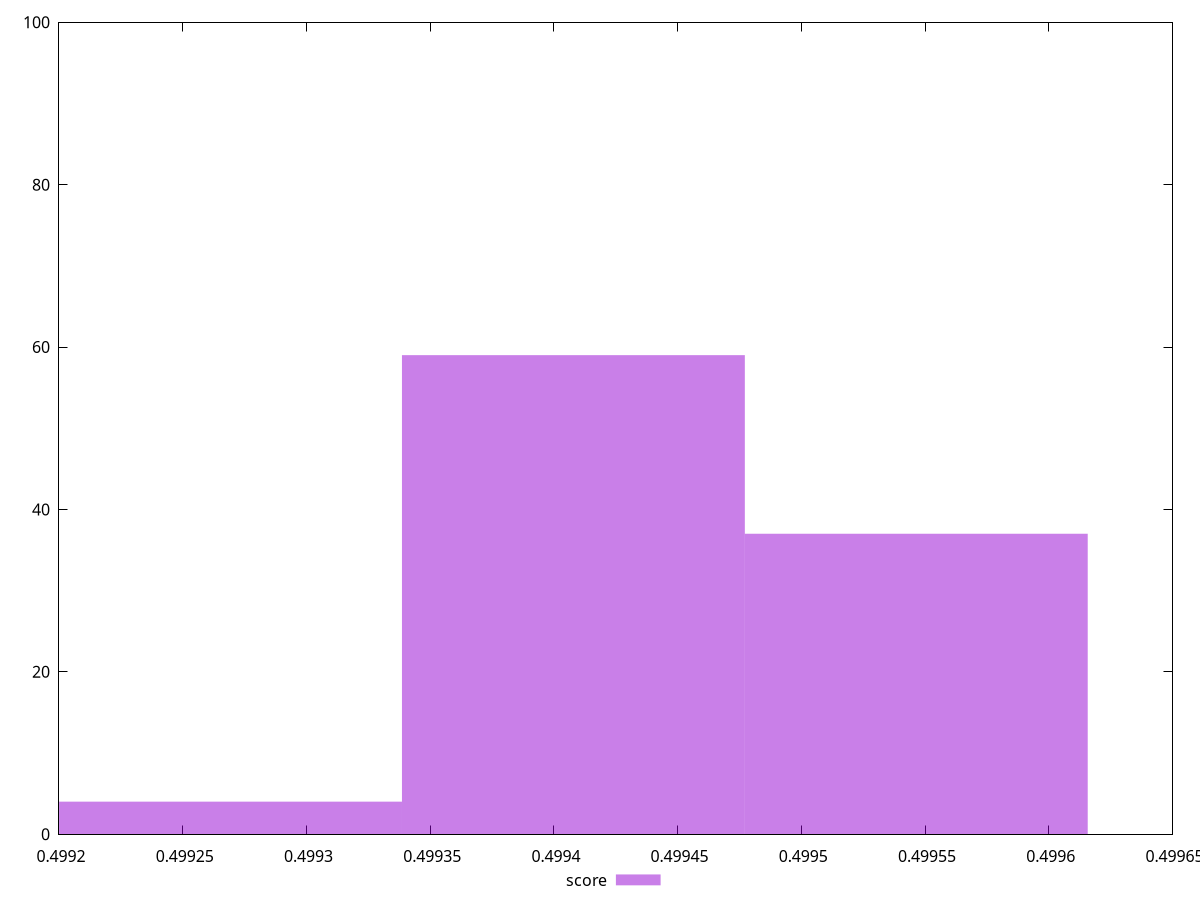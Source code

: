 reset
set terminal svg size 640, 490 enhanced background rgb 'white'
set output "report_00007_2020-12-11T15:55:29.892Z/uses-rel-preload/samples/pages+cached+noexternal+nocss/score/histogram.svg"

$score <<EOF
0.4994078844035254 59
0.4995464548486984 37
0.4992693139583524 4
EOF

set key outside below
set boxwidth 0.00013857044517300926
set yrange [0:100]
set style fill transparent solid 0.5 noborder

plot \
  $score title "score" with boxes, \


reset
